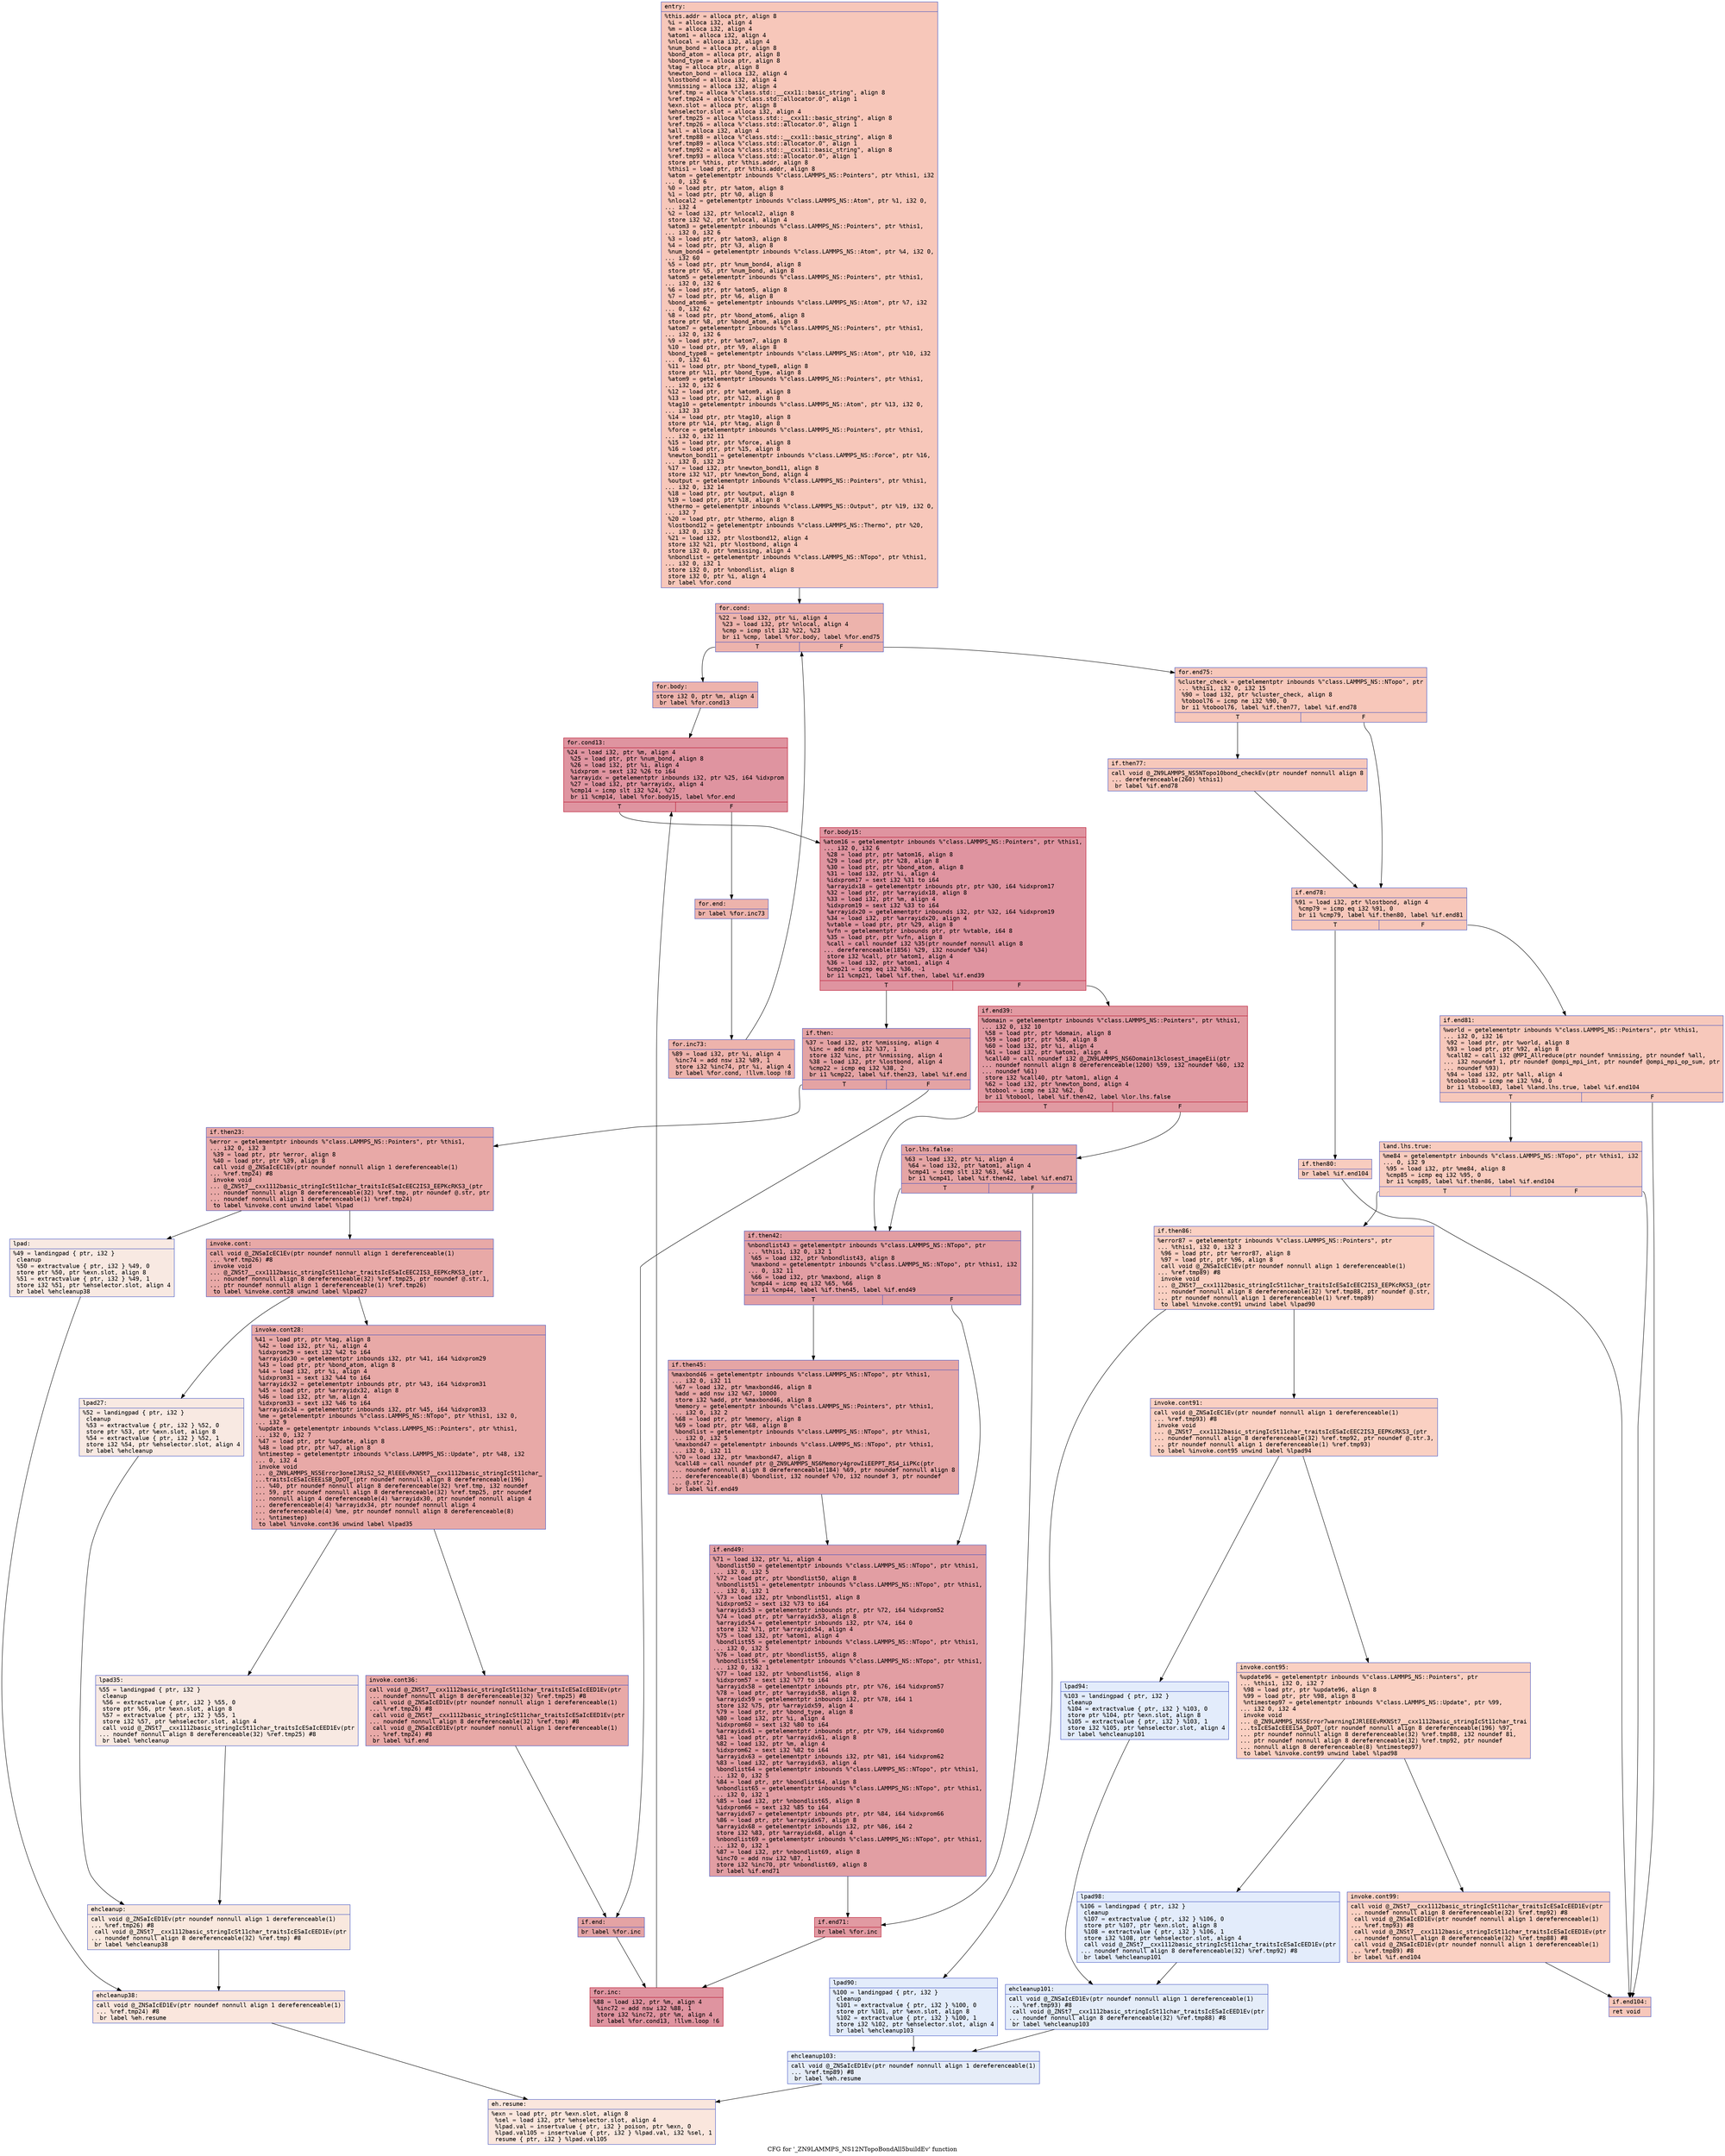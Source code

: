 digraph "CFG for '_ZN9LAMMPS_NS12NTopoBondAll5buildEv' function" {
	label="CFG for '_ZN9LAMMPS_NS12NTopoBondAll5buildEv' function";

	Node0x560d945ccf60 [shape=record,color="#3d50c3ff", style=filled, fillcolor="#ec7f6370" fontname="Courier",label="{entry:\l|  %this.addr = alloca ptr, align 8\l  %i = alloca i32, align 4\l  %m = alloca i32, align 4\l  %atom1 = alloca i32, align 4\l  %nlocal = alloca i32, align 4\l  %num_bond = alloca ptr, align 8\l  %bond_atom = alloca ptr, align 8\l  %bond_type = alloca ptr, align 8\l  %tag = alloca ptr, align 8\l  %newton_bond = alloca i32, align 4\l  %lostbond = alloca i32, align 4\l  %nmissing = alloca i32, align 4\l  %ref.tmp = alloca %\"class.std::__cxx11::basic_string\", align 8\l  %ref.tmp24 = alloca %\"class.std::allocator.0\", align 1\l  %exn.slot = alloca ptr, align 8\l  %ehselector.slot = alloca i32, align 4\l  %ref.tmp25 = alloca %\"class.std::__cxx11::basic_string\", align 8\l  %ref.tmp26 = alloca %\"class.std::allocator.0\", align 1\l  %all = alloca i32, align 4\l  %ref.tmp88 = alloca %\"class.std::__cxx11::basic_string\", align 8\l  %ref.tmp89 = alloca %\"class.std::allocator.0\", align 1\l  %ref.tmp92 = alloca %\"class.std::__cxx11::basic_string\", align 8\l  %ref.tmp93 = alloca %\"class.std::allocator.0\", align 1\l  store ptr %this, ptr %this.addr, align 8\l  %this1 = load ptr, ptr %this.addr, align 8\l  %atom = getelementptr inbounds %\"class.LAMMPS_NS::Pointers\", ptr %this1, i32\l... 0, i32 6\l  %0 = load ptr, ptr %atom, align 8\l  %1 = load ptr, ptr %0, align 8\l  %nlocal2 = getelementptr inbounds %\"class.LAMMPS_NS::Atom\", ptr %1, i32 0,\l... i32 4\l  %2 = load i32, ptr %nlocal2, align 8\l  store i32 %2, ptr %nlocal, align 4\l  %atom3 = getelementptr inbounds %\"class.LAMMPS_NS::Pointers\", ptr %this1,\l... i32 0, i32 6\l  %3 = load ptr, ptr %atom3, align 8\l  %4 = load ptr, ptr %3, align 8\l  %num_bond4 = getelementptr inbounds %\"class.LAMMPS_NS::Atom\", ptr %4, i32 0,\l... i32 60\l  %5 = load ptr, ptr %num_bond4, align 8\l  store ptr %5, ptr %num_bond, align 8\l  %atom5 = getelementptr inbounds %\"class.LAMMPS_NS::Pointers\", ptr %this1,\l... i32 0, i32 6\l  %6 = load ptr, ptr %atom5, align 8\l  %7 = load ptr, ptr %6, align 8\l  %bond_atom6 = getelementptr inbounds %\"class.LAMMPS_NS::Atom\", ptr %7, i32\l... 0, i32 62\l  %8 = load ptr, ptr %bond_atom6, align 8\l  store ptr %8, ptr %bond_atom, align 8\l  %atom7 = getelementptr inbounds %\"class.LAMMPS_NS::Pointers\", ptr %this1,\l... i32 0, i32 6\l  %9 = load ptr, ptr %atom7, align 8\l  %10 = load ptr, ptr %9, align 8\l  %bond_type8 = getelementptr inbounds %\"class.LAMMPS_NS::Atom\", ptr %10, i32\l... 0, i32 61\l  %11 = load ptr, ptr %bond_type8, align 8\l  store ptr %11, ptr %bond_type, align 8\l  %atom9 = getelementptr inbounds %\"class.LAMMPS_NS::Pointers\", ptr %this1,\l... i32 0, i32 6\l  %12 = load ptr, ptr %atom9, align 8\l  %13 = load ptr, ptr %12, align 8\l  %tag10 = getelementptr inbounds %\"class.LAMMPS_NS::Atom\", ptr %13, i32 0,\l... i32 33\l  %14 = load ptr, ptr %tag10, align 8\l  store ptr %14, ptr %tag, align 8\l  %force = getelementptr inbounds %\"class.LAMMPS_NS::Pointers\", ptr %this1,\l... i32 0, i32 11\l  %15 = load ptr, ptr %force, align 8\l  %16 = load ptr, ptr %15, align 8\l  %newton_bond11 = getelementptr inbounds %\"class.LAMMPS_NS::Force\", ptr %16,\l... i32 0, i32 23\l  %17 = load i32, ptr %newton_bond11, align 8\l  store i32 %17, ptr %newton_bond, align 4\l  %output = getelementptr inbounds %\"class.LAMMPS_NS::Pointers\", ptr %this1,\l... i32 0, i32 14\l  %18 = load ptr, ptr %output, align 8\l  %19 = load ptr, ptr %18, align 8\l  %thermo = getelementptr inbounds %\"class.LAMMPS_NS::Output\", ptr %19, i32 0,\l... i32 7\l  %20 = load ptr, ptr %thermo, align 8\l  %lostbond12 = getelementptr inbounds %\"class.LAMMPS_NS::Thermo\", ptr %20,\l... i32 0, i32 5\l  %21 = load i32, ptr %lostbond12, align 4\l  store i32 %21, ptr %lostbond, align 4\l  store i32 0, ptr %nmissing, align 4\l  %nbondlist = getelementptr inbounds %\"class.LAMMPS_NS::NTopo\", ptr %this1,\l... i32 0, i32 1\l  store i32 0, ptr %nbondlist, align 8\l  store i32 0, ptr %i, align 4\l  br label %for.cond\l}"];
	Node0x560d945ccf60 -> Node0x560d945d0fe0[tooltip="entry -> for.cond\nProbability 100.00%" ];
	Node0x560d945d0fe0 [shape=record,color="#3d50c3ff", style=filled, fillcolor="#d6524470" fontname="Courier",label="{for.cond:\l|  %22 = load i32, ptr %i, align 4\l  %23 = load i32, ptr %nlocal, align 4\l  %cmp = icmp slt i32 %22, %23\l  br i1 %cmp, label %for.body, label %for.end75\l|{<s0>T|<s1>F}}"];
	Node0x560d945d0fe0:s0 -> Node0x560d945d1280[tooltip="for.cond -> for.body\nProbability 96.88%" ];
	Node0x560d945d0fe0:s1 -> Node0x560d945d1300[tooltip="for.cond -> for.end75\nProbability 3.12%" ];
	Node0x560d945d1280 [shape=record,color="#3d50c3ff", style=filled, fillcolor="#d6524470" fontname="Courier",label="{for.body:\l|  store i32 0, ptr %m, align 4\l  br label %for.cond13\l}"];
	Node0x560d945d1280 -> Node0x560d945d14d0[tooltip="for.body -> for.cond13\nProbability 100.00%" ];
	Node0x560d945d14d0 [shape=record,color="#b70d28ff", style=filled, fillcolor="#b70d2870" fontname="Courier",label="{for.cond13:\l|  %24 = load i32, ptr %m, align 4\l  %25 = load ptr, ptr %num_bond, align 8\l  %26 = load i32, ptr %i, align 4\l  %idxprom = sext i32 %26 to i64\l  %arrayidx = getelementptr inbounds i32, ptr %25, i64 %idxprom\l  %27 = load i32, ptr %arrayidx, align 4\l  %cmp14 = icmp slt i32 %24, %27\l  br i1 %cmp14, label %for.body15, label %for.end\l|{<s0>T|<s1>F}}"];
	Node0x560d945d14d0:s0 -> Node0x560d945d1ff0[tooltip="for.cond13 -> for.body15\nProbability 96.88%" ];
	Node0x560d945d14d0:s1 -> Node0x560d945d2070[tooltip="for.cond13 -> for.end\nProbability 3.12%" ];
	Node0x560d945d1ff0 [shape=record,color="#b70d28ff", style=filled, fillcolor="#b70d2870" fontname="Courier",label="{for.body15:\l|  %atom16 = getelementptr inbounds %\"class.LAMMPS_NS::Pointers\", ptr %this1,\l... i32 0, i32 6\l  %28 = load ptr, ptr %atom16, align 8\l  %29 = load ptr, ptr %28, align 8\l  %30 = load ptr, ptr %bond_atom, align 8\l  %31 = load i32, ptr %i, align 4\l  %idxprom17 = sext i32 %31 to i64\l  %arrayidx18 = getelementptr inbounds ptr, ptr %30, i64 %idxprom17\l  %32 = load ptr, ptr %arrayidx18, align 8\l  %33 = load i32, ptr %m, align 4\l  %idxprom19 = sext i32 %33 to i64\l  %arrayidx20 = getelementptr inbounds i32, ptr %32, i64 %idxprom19\l  %34 = load i32, ptr %arrayidx20, align 4\l  %vtable = load ptr, ptr %29, align 8\l  %vfn = getelementptr inbounds ptr, ptr %vtable, i64 8\l  %35 = load ptr, ptr %vfn, align 8\l  %call = call noundef i32 %35(ptr noundef nonnull align 8\l... dereferenceable(1856) %29, i32 noundef %34)\l  store i32 %call, ptr %atom1, align 4\l  %36 = load i32, ptr %atom1, align 4\l  %cmp21 = icmp eq i32 %36, -1\l  br i1 %cmp21, label %if.then, label %if.end39\l|{<s0>T|<s1>F}}"];
	Node0x560d945d1ff0:s0 -> Node0x560d945d2e10[tooltip="for.body15 -> if.then\nProbability 37.50%" ];
	Node0x560d945d1ff0:s1 -> Node0x560d945cd640[tooltip="for.body15 -> if.end39\nProbability 62.50%" ];
	Node0x560d945d2e10 [shape=record,color="#3d50c3ff", style=filled, fillcolor="#c32e3170" fontname="Courier",label="{if.then:\l|  %37 = load i32, ptr %nmissing, align 4\l  %inc = add nsw i32 %37, 1\l  store i32 %inc, ptr %nmissing, align 4\l  %38 = load i32, ptr %lostbond, align 4\l  %cmp22 = icmp eq i32 %38, 2\l  br i1 %cmp22, label %if.then23, label %if.end\l|{<s0>T|<s1>F}}"];
	Node0x560d945d2e10:s0 -> Node0x560d945cda70[tooltip="if.then -> if.then23\nProbability 50.00%" ];
	Node0x560d945d2e10:s1 -> Node0x560d945cdaf0[tooltip="if.then -> if.end\nProbability 50.00%" ];
	Node0x560d945cda70 [shape=record,color="#3d50c3ff", style=filled, fillcolor="#ca3b3770" fontname="Courier",label="{if.then23:\l|  %error = getelementptr inbounds %\"class.LAMMPS_NS::Pointers\", ptr %this1,\l... i32 0, i32 3\l  %39 = load ptr, ptr %error, align 8\l  %40 = load ptr, ptr %39, align 8\l  call void @_ZNSaIcEC1Ev(ptr noundef nonnull align 1 dereferenceable(1)\l... %ref.tmp24) #8\l  invoke void\l... @_ZNSt7__cxx1112basic_stringIcSt11char_traitsIcESaIcEEC2IS3_EEPKcRKS3_(ptr\l... noundef nonnull align 8 dereferenceable(32) %ref.tmp, ptr noundef @.str, ptr\l... noundef nonnull align 1 dereferenceable(1) %ref.tmp24)\l          to label %invoke.cont unwind label %lpad\l}"];
	Node0x560d945cda70 -> Node0x560d945d41b0[tooltip="if.then23 -> invoke.cont\nProbability 100.00%" ];
	Node0x560d945cda70 -> Node0x560d945d4260[tooltip="if.then23 -> lpad\nProbability 0.00%" ];
	Node0x560d945d41b0 [shape=record,color="#3d50c3ff", style=filled, fillcolor="#ca3b3770" fontname="Courier",label="{invoke.cont:\l|  call void @_ZNSaIcEC1Ev(ptr noundef nonnull align 1 dereferenceable(1)\l... %ref.tmp26) #8\l  invoke void\l... @_ZNSt7__cxx1112basic_stringIcSt11char_traitsIcESaIcEEC2IS3_EEPKcRKS3_(ptr\l... noundef nonnull align 8 dereferenceable(32) %ref.tmp25, ptr noundef @.str.1,\l... ptr noundef nonnull align 1 dereferenceable(1) %ref.tmp26)\l          to label %invoke.cont28 unwind label %lpad27\l}"];
	Node0x560d945d41b0 -> Node0x560d945d45f0[tooltip="invoke.cont -> invoke.cont28\nProbability 100.00%" ];
	Node0x560d945d41b0 -> Node0x560d945d4640[tooltip="invoke.cont -> lpad27\nProbability 0.00%" ];
	Node0x560d945d45f0 [shape=record,color="#3d50c3ff", style=filled, fillcolor="#ca3b3770" fontname="Courier",label="{invoke.cont28:\l|  %41 = load ptr, ptr %tag, align 8\l  %42 = load i32, ptr %i, align 4\l  %idxprom29 = sext i32 %42 to i64\l  %arrayidx30 = getelementptr inbounds i32, ptr %41, i64 %idxprom29\l  %43 = load ptr, ptr %bond_atom, align 8\l  %44 = load i32, ptr %i, align 4\l  %idxprom31 = sext i32 %44 to i64\l  %arrayidx32 = getelementptr inbounds ptr, ptr %43, i64 %idxprom31\l  %45 = load ptr, ptr %arrayidx32, align 8\l  %46 = load i32, ptr %m, align 4\l  %idxprom33 = sext i32 %46 to i64\l  %arrayidx34 = getelementptr inbounds i32, ptr %45, i64 %idxprom33\l  %me = getelementptr inbounds %\"class.LAMMPS_NS::NTopo\", ptr %this1, i32 0,\l... i32 9\l  %update = getelementptr inbounds %\"class.LAMMPS_NS::Pointers\", ptr %this1,\l... i32 0, i32 7\l  %47 = load ptr, ptr %update, align 8\l  %48 = load ptr, ptr %47, align 8\l  %ntimestep = getelementptr inbounds %\"class.LAMMPS_NS::Update\", ptr %48, i32\l... 0, i32 4\l  invoke void\l... @_ZN9LAMMPS_NS5Error3oneIJRiS2_S2_RlEEEvRKNSt7__cxx1112basic_stringIcSt11char_\l...traitsIcESaIcEEEiSB_DpOT_(ptr noundef nonnull align 8 dereferenceable(196)\l... %40, ptr noundef nonnull align 8 dereferenceable(32) %ref.tmp, i32 noundef\l... 59, ptr noundef nonnull align 8 dereferenceable(32) %ref.tmp25, ptr noundef\l... nonnull align 4 dereferenceable(4) %arrayidx30, ptr noundef nonnull align 4\l... dereferenceable(4) %arrayidx34, ptr noundef nonnull align 4\l... dereferenceable(4) %me, ptr noundef nonnull align 8 dereferenceable(8)\l... %ntimestep)\l          to label %invoke.cont36 unwind label %lpad35\l}"];
	Node0x560d945d45f0 -> Node0x560d945d45a0[tooltip="invoke.cont28 -> invoke.cont36\nProbability 100.00%" ];
	Node0x560d945d45f0 -> Node0x560d945d5c70[tooltip="invoke.cont28 -> lpad35\nProbability 0.00%" ];
	Node0x560d945d45a0 [shape=record,color="#3d50c3ff", style=filled, fillcolor="#ca3b3770" fontname="Courier",label="{invoke.cont36:\l|  call void @_ZNSt7__cxx1112basic_stringIcSt11char_traitsIcESaIcEED1Ev(ptr\l... noundef nonnull align 8 dereferenceable(32) %ref.tmp25) #8\l  call void @_ZNSaIcED1Ev(ptr noundef nonnull align 1 dereferenceable(1)\l... %ref.tmp26) #8\l  call void @_ZNSt7__cxx1112basic_stringIcSt11char_traitsIcESaIcEED1Ev(ptr\l... noundef nonnull align 8 dereferenceable(32) %ref.tmp) #8\l  call void @_ZNSaIcED1Ev(ptr noundef nonnull align 1 dereferenceable(1)\l... %ref.tmp24) #8\l  br label %if.end\l}"];
	Node0x560d945d45a0 -> Node0x560d945cdaf0[tooltip="invoke.cont36 -> if.end\nProbability 100.00%" ];
	Node0x560d945d4260 [shape=record,color="#3d50c3ff", style=filled, fillcolor="#efcebd70" fontname="Courier",label="{lpad:\l|  %49 = landingpad \{ ptr, i32 \}\l          cleanup\l  %50 = extractvalue \{ ptr, i32 \} %49, 0\l  store ptr %50, ptr %exn.slot, align 8\l  %51 = extractvalue \{ ptr, i32 \} %49, 1\l  store i32 %51, ptr %ehselector.slot, align 4\l  br label %ehcleanup38\l}"];
	Node0x560d945d4260 -> Node0x560d945d6940[tooltip="lpad -> ehcleanup38\nProbability 100.00%" ];
	Node0x560d945d4640 [shape=record,color="#3d50c3ff", style=filled, fillcolor="#efcebd70" fontname="Courier",label="{lpad27:\l|  %52 = landingpad \{ ptr, i32 \}\l          cleanup\l  %53 = extractvalue \{ ptr, i32 \} %52, 0\l  store ptr %53, ptr %exn.slot, align 8\l  %54 = extractvalue \{ ptr, i32 \} %52, 1\l  store i32 %54, ptr %ehselector.slot, align 4\l  br label %ehcleanup\l}"];
	Node0x560d945d4640 -> Node0x560d945d6d10[tooltip="lpad27 -> ehcleanup\nProbability 100.00%" ];
	Node0x560d945d5c70 [shape=record,color="#3d50c3ff", style=filled, fillcolor="#efcebd70" fontname="Courier",label="{lpad35:\l|  %55 = landingpad \{ ptr, i32 \}\l          cleanup\l  %56 = extractvalue \{ ptr, i32 \} %55, 0\l  store ptr %56, ptr %exn.slot, align 8\l  %57 = extractvalue \{ ptr, i32 \} %55, 1\l  store i32 %57, ptr %ehselector.slot, align 4\l  call void @_ZNSt7__cxx1112basic_stringIcSt11char_traitsIcESaIcEED1Ev(ptr\l... noundef nonnull align 8 dereferenceable(32) %ref.tmp25) #8\l  br label %ehcleanup\l}"];
	Node0x560d945d5c70 -> Node0x560d945d6d10[tooltip="lpad35 -> ehcleanup\nProbability 100.00%" ];
	Node0x560d945d6d10 [shape=record,color="#3d50c3ff", style=filled, fillcolor="#f2cab570" fontname="Courier",label="{ehcleanup:\l|  call void @_ZNSaIcED1Ev(ptr noundef nonnull align 1 dereferenceable(1)\l... %ref.tmp26) #8\l  call void @_ZNSt7__cxx1112basic_stringIcSt11char_traitsIcESaIcEED1Ev(ptr\l... noundef nonnull align 8 dereferenceable(32) %ref.tmp) #8\l  br label %ehcleanup38\l}"];
	Node0x560d945d6d10 -> Node0x560d945d6940[tooltip="ehcleanup -> ehcleanup38\nProbability 100.00%" ];
	Node0x560d945d6940 [shape=record,color="#3d50c3ff", style=filled, fillcolor="#f3c7b170" fontname="Courier",label="{ehcleanup38:\l|  call void @_ZNSaIcED1Ev(ptr noundef nonnull align 1 dereferenceable(1)\l... %ref.tmp24) #8\l  br label %eh.resume\l}"];
	Node0x560d945d6940 -> Node0x560d945d7620[tooltip="ehcleanup38 -> eh.resume\nProbability 100.00%" ];
	Node0x560d945cdaf0 [shape=record,color="#3d50c3ff", style=filled, fillcolor="#c32e3170" fontname="Courier",label="{if.end:\l|  br label %for.inc\l}"];
	Node0x560d945cdaf0 -> Node0x560d945d76e0[tooltip="if.end -> for.inc\nProbability 100.00%" ];
	Node0x560d945cd640 [shape=record,color="#b70d28ff", style=filled, fillcolor="#bb1b2c70" fontname="Courier",label="{if.end39:\l|  %domain = getelementptr inbounds %\"class.LAMMPS_NS::Pointers\", ptr %this1,\l... i32 0, i32 10\l  %58 = load ptr, ptr %domain, align 8\l  %59 = load ptr, ptr %58, align 8\l  %60 = load i32, ptr %i, align 4\l  %61 = load i32, ptr %atom1, align 4\l  %call40 = call noundef i32 @_ZN9LAMMPS_NS6Domain13closest_imageEii(ptr\l... noundef nonnull align 8 dereferenceable(1200) %59, i32 noundef %60, i32\l... noundef %61)\l  store i32 %call40, ptr %atom1, align 4\l  %62 = load i32, ptr %newton_bond, align 4\l  %tobool = icmp ne i32 %62, 0\l  br i1 %tobool, label %if.then42, label %lor.lhs.false\l|{<s0>T|<s1>F}}"];
	Node0x560d945cd640:s0 -> Node0x560d945d8de0[tooltip="if.end39 -> if.then42\nProbability 62.50%" ];
	Node0x560d945cd640:s1 -> Node0x560d945d8e90[tooltip="if.end39 -> lor.lhs.false\nProbability 37.50%" ];
	Node0x560d945d8e90 [shape=record,color="#3d50c3ff", style=filled, fillcolor="#c5333470" fontname="Courier",label="{lor.lhs.false:\l|  %63 = load i32, ptr %i, align 4\l  %64 = load i32, ptr %atom1, align 4\l  %cmp41 = icmp slt i32 %63, %64\l  br i1 %cmp41, label %if.then42, label %if.end71\l|{<s0>T|<s1>F}}"];
	Node0x560d945d8e90:s0 -> Node0x560d945d8de0[tooltip="lor.lhs.false -> if.then42\nProbability 50.00%" ];
	Node0x560d945d8e90:s1 -> Node0x560d945d91d0[tooltip="lor.lhs.false -> if.end71\nProbability 50.00%" ];
	Node0x560d945d8de0 [shape=record,color="#3d50c3ff", style=filled, fillcolor="#be242e70" fontname="Courier",label="{if.then42:\l|  %nbondlist43 = getelementptr inbounds %\"class.LAMMPS_NS::NTopo\", ptr\l... %this1, i32 0, i32 1\l  %65 = load i32, ptr %nbondlist43, align 8\l  %maxbond = getelementptr inbounds %\"class.LAMMPS_NS::NTopo\", ptr %this1, i32\l... 0, i32 11\l  %66 = load i32, ptr %maxbond, align 8\l  %cmp44 = icmp eq i32 %65, %66\l  br i1 %cmp44, label %if.then45, label %if.end49\l|{<s0>T|<s1>F}}"];
	Node0x560d945d8de0:s0 -> Node0x560d945d18a0[tooltip="if.then42 -> if.then45\nProbability 50.00%" ];
	Node0x560d945d8de0:s1 -> Node0x560d945d1920[tooltip="if.then42 -> if.end49\nProbability 50.00%" ];
	Node0x560d945d18a0 [shape=record,color="#3d50c3ff", style=filled, fillcolor="#c5333470" fontname="Courier",label="{if.then45:\l|  %maxbond46 = getelementptr inbounds %\"class.LAMMPS_NS::NTopo\", ptr %this1,\l... i32 0, i32 11\l  %67 = load i32, ptr %maxbond46, align 8\l  %add = add nsw i32 %67, 10000\l  store i32 %add, ptr %maxbond46, align 8\l  %memory = getelementptr inbounds %\"class.LAMMPS_NS::Pointers\", ptr %this1,\l... i32 0, i32 2\l  %68 = load ptr, ptr %memory, align 8\l  %69 = load ptr, ptr %68, align 8\l  %bondlist = getelementptr inbounds %\"class.LAMMPS_NS::NTopo\", ptr %this1,\l... i32 0, i32 5\l  %maxbond47 = getelementptr inbounds %\"class.LAMMPS_NS::NTopo\", ptr %this1,\l... i32 0, i32 11\l  %70 = load i32, ptr %maxbond47, align 8\l  %call48 = call noundef ptr @_ZN9LAMMPS_NS6Memory4growIiEEPPT_RS4_iiPKc(ptr\l... noundef nonnull align 8 dereferenceable(184) %69, ptr noundef nonnull align 8\l... dereferenceable(8) %bondlist, i32 noundef %70, i32 noundef 3, ptr noundef\l... @.str.2)\l  br label %if.end49\l}"];
	Node0x560d945d18a0 -> Node0x560d945d1920[tooltip="if.then45 -> if.end49\nProbability 100.00%" ];
	Node0x560d945d1920 [shape=record,color="#3d50c3ff", style=filled, fillcolor="#be242e70" fontname="Courier",label="{if.end49:\l|  %71 = load i32, ptr %i, align 4\l  %bondlist50 = getelementptr inbounds %\"class.LAMMPS_NS::NTopo\", ptr %this1,\l... i32 0, i32 5\l  %72 = load ptr, ptr %bondlist50, align 8\l  %nbondlist51 = getelementptr inbounds %\"class.LAMMPS_NS::NTopo\", ptr %this1,\l... i32 0, i32 1\l  %73 = load i32, ptr %nbondlist51, align 8\l  %idxprom52 = sext i32 %73 to i64\l  %arrayidx53 = getelementptr inbounds ptr, ptr %72, i64 %idxprom52\l  %74 = load ptr, ptr %arrayidx53, align 8\l  %arrayidx54 = getelementptr inbounds i32, ptr %74, i64 0\l  store i32 %71, ptr %arrayidx54, align 4\l  %75 = load i32, ptr %atom1, align 4\l  %bondlist55 = getelementptr inbounds %\"class.LAMMPS_NS::NTopo\", ptr %this1,\l... i32 0, i32 5\l  %76 = load ptr, ptr %bondlist55, align 8\l  %nbondlist56 = getelementptr inbounds %\"class.LAMMPS_NS::NTopo\", ptr %this1,\l... i32 0, i32 1\l  %77 = load i32, ptr %nbondlist56, align 8\l  %idxprom57 = sext i32 %77 to i64\l  %arrayidx58 = getelementptr inbounds ptr, ptr %76, i64 %idxprom57\l  %78 = load ptr, ptr %arrayidx58, align 8\l  %arrayidx59 = getelementptr inbounds i32, ptr %78, i64 1\l  store i32 %75, ptr %arrayidx59, align 4\l  %79 = load ptr, ptr %bond_type, align 8\l  %80 = load i32, ptr %i, align 4\l  %idxprom60 = sext i32 %80 to i64\l  %arrayidx61 = getelementptr inbounds ptr, ptr %79, i64 %idxprom60\l  %81 = load ptr, ptr %arrayidx61, align 8\l  %82 = load i32, ptr %m, align 4\l  %idxprom62 = sext i32 %82 to i64\l  %arrayidx63 = getelementptr inbounds i32, ptr %81, i64 %idxprom62\l  %83 = load i32, ptr %arrayidx63, align 4\l  %bondlist64 = getelementptr inbounds %\"class.LAMMPS_NS::NTopo\", ptr %this1,\l... i32 0, i32 5\l  %84 = load ptr, ptr %bondlist64, align 8\l  %nbondlist65 = getelementptr inbounds %\"class.LAMMPS_NS::NTopo\", ptr %this1,\l... i32 0, i32 1\l  %85 = load i32, ptr %nbondlist65, align 8\l  %idxprom66 = sext i32 %85 to i64\l  %arrayidx67 = getelementptr inbounds ptr, ptr %84, i64 %idxprom66\l  %86 = load ptr, ptr %arrayidx67, align 8\l  %arrayidx68 = getelementptr inbounds i32, ptr %86, i64 2\l  store i32 %83, ptr %arrayidx68, align 4\l  %nbondlist69 = getelementptr inbounds %\"class.LAMMPS_NS::NTopo\", ptr %this1,\l... i32 0, i32 1\l  %87 = load i32, ptr %nbondlist69, align 8\l  %inc70 = add nsw i32 %87, 1\l  store i32 %inc70, ptr %nbondlist69, align 8\l  br label %if.end71\l}"];
	Node0x560d945d1920 -> Node0x560d945d91d0[tooltip="if.end49 -> if.end71\nProbability 100.00%" ];
	Node0x560d945d91d0 [shape=record,color="#b70d28ff", style=filled, fillcolor="#bb1b2c70" fontname="Courier",label="{if.end71:\l|  br label %for.inc\l}"];
	Node0x560d945d91d0 -> Node0x560d945d76e0[tooltip="if.end71 -> for.inc\nProbability 100.00%" ];
	Node0x560d945d76e0 [shape=record,color="#b70d28ff", style=filled, fillcolor="#b70d2870" fontname="Courier",label="{for.inc:\l|  %88 = load i32, ptr %m, align 4\l  %inc72 = add nsw i32 %88, 1\l  store i32 %inc72, ptr %m, align 4\l  br label %for.cond13, !llvm.loop !6\l}"];
	Node0x560d945d76e0 -> Node0x560d945d14d0[tooltip="for.inc -> for.cond13\nProbability 100.00%" ];
	Node0x560d945d2070 [shape=record,color="#3d50c3ff", style=filled, fillcolor="#d6524470" fontname="Courier",label="{for.end:\l|  br label %for.inc73\l}"];
	Node0x560d945d2070 -> Node0x560d945dd290[tooltip="for.end -> for.inc73\nProbability 100.00%" ];
	Node0x560d945dd290 [shape=record,color="#3d50c3ff", style=filled, fillcolor="#d6524470" fontname="Courier",label="{for.inc73:\l|  %89 = load i32, ptr %i, align 4\l  %inc74 = add nsw i32 %89, 1\l  store i32 %inc74, ptr %i, align 4\l  br label %for.cond, !llvm.loop !8\l}"];
	Node0x560d945dd290 -> Node0x560d945d0fe0[tooltip="for.inc73 -> for.cond\nProbability 100.00%" ];
	Node0x560d945d1300 [shape=record,color="#3d50c3ff", style=filled, fillcolor="#ec7f6370" fontname="Courier",label="{for.end75:\l|  %cluster_check = getelementptr inbounds %\"class.LAMMPS_NS::NTopo\", ptr\l... %this1, i32 0, i32 15\l  %90 = load i32, ptr %cluster_check, align 8\l  %tobool76 = icmp ne i32 %90, 0\l  br i1 %tobool76, label %if.then77, label %if.end78\l|{<s0>T|<s1>F}}"];
	Node0x560d945d1300:s0 -> Node0x560d945dd970[tooltip="for.end75 -> if.then77\nProbability 62.50%" ];
	Node0x560d945d1300:s1 -> Node0x560d945dd9f0[tooltip="for.end75 -> if.end78\nProbability 37.50%" ];
	Node0x560d945dd970 [shape=record,color="#3d50c3ff", style=filled, fillcolor="#ed836670" fontname="Courier",label="{if.then77:\l|  call void @_ZN9LAMMPS_NS5NTopo10bond_checkEv(ptr noundef nonnull align 8\l... dereferenceable(260) %this1)\l  br label %if.end78\l}"];
	Node0x560d945dd970 -> Node0x560d945dd9f0[tooltip="if.then77 -> if.end78\nProbability 100.00%" ];
	Node0x560d945dd9f0 [shape=record,color="#3d50c3ff", style=filled, fillcolor="#ec7f6370" fontname="Courier",label="{if.end78:\l|  %91 = load i32, ptr %lostbond, align 4\l  %cmp79 = icmp eq i32 %91, 0\l  br i1 %cmp79, label %if.then80, label %if.end81\l|{<s0>T|<s1>F}}"];
	Node0x560d945dd9f0:s0 -> Node0x560d945dde90[tooltip="if.end78 -> if.then80\nProbability 37.50%" ];
	Node0x560d945dd9f0:s1 -> Node0x560d945ddee0[tooltip="if.end78 -> if.end81\nProbability 62.50%" ];
	Node0x560d945dde90 [shape=record,color="#3d50c3ff", style=filled, fillcolor="#f08b6e70" fontname="Courier",label="{if.then80:\l|  br label %if.end104\l}"];
	Node0x560d945dde90 -> Node0x560d945de010[tooltip="if.then80 -> if.end104\nProbability 100.00%" ];
	Node0x560d945ddee0 [shape=record,color="#3d50c3ff", style=filled, fillcolor="#ed836670" fontname="Courier",label="{if.end81:\l|  %world = getelementptr inbounds %\"class.LAMMPS_NS::Pointers\", ptr %this1,\l... i32 0, i32 16\l  %92 = load ptr, ptr %world, align 8\l  %93 = load ptr, ptr %92, align 8\l  %call82 = call i32 @MPI_Allreduce(ptr noundef %nmissing, ptr noundef %all,\l... i32 noundef 1, ptr noundef @ompi_mpi_int, ptr noundef @ompi_mpi_op_sum, ptr\l... noundef %93)\l  %94 = load i32, ptr %all, align 4\l  %tobool83 = icmp ne i32 %94, 0\l  br i1 %tobool83, label %land.lhs.true, label %if.end104\l|{<s0>T|<s1>F}}"];
	Node0x560d945ddee0:s0 -> Node0x560d945de6a0[tooltip="if.end81 -> land.lhs.true\nProbability 62.50%" ];
	Node0x560d945ddee0:s1 -> Node0x560d945de010[tooltip="if.end81 -> if.end104\nProbability 37.50%" ];
	Node0x560d945de6a0 [shape=record,color="#3d50c3ff", style=filled, fillcolor="#f08b6e70" fontname="Courier",label="{land.lhs.true:\l|  %me84 = getelementptr inbounds %\"class.LAMMPS_NS::NTopo\", ptr %this1, i32\l... 0, i32 9\l  %95 = load i32, ptr %me84, align 8\l  %cmp85 = icmp eq i32 %95, 0\l  br i1 %cmp85, label %if.then86, label %if.end104\l|{<s0>T|<s1>F}}"];
	Node0x560d945de6a0:s0 -> Node0x560d945d51b0[tooltip="land.lhs.true -> if.then86\nProbability 37.50%" ];
	Node0x560d945de6a0:s1 -> Node0x560d945de010[tooltip="land.lhs.true -> if.end104\nProbability 62.50%" ];
	Node0x560d945d51b0 [shape=record,color="#3d50c3ff", style=filled, fillcolor="#f3947570" fontname="Courier",label="{if.then86:\l|  %error87 = getelementptr inbounds %\"class.LAMMPS_NS::Pointers\", ptr\l... %this1, i32 0, i32 3\l  %96 = load ptr, ptr %error87, align 8\l  %97 = load ptr, ptr %96, align 8\l  call void @_ZNSaIcEC1Ev(ptr noundef nonnull align 1 dereferenceable(1)\l... %ref.tmp89) #8\l  invoke void\l... @_ZNSt7__cxx1112basic_stringIcSt11char_traitsIcESaIcEEC2IS3_EEPKcRKS3_(ptr\l... noundef nonnull align 8 dereferenceable(32) %ref.tmp88, ptr noundef @.str,\l... ptr noundef nonnull align 1 dereferenceable(1) %ref.tmp89)\l          to label %invoke.cont91 unwind label %lpad90\l}"];
	Node0x560d945d51b0 -> Node0x560d945d5640[tooltip="if.then86 -> invoke.cont91\nProbability 100.00%" ];
	Node0x560d945d51b0 -> Node0x560d945d56c0[tooltip="if.then86 -> lpad90\nProbability 0.00%" ];
	Node0x560d945d5640 [shape=record,color="#3d50c3ff", style=filled, fillcolor="#f3947570" fontname="Courier",label="{invoke.cont91:\l|  call void @_ZNSaIcEC1Ev(ptr noundef nonnull align 1 dereferenceable(1)\l... %ref.tmp93) #8\l  invoke void\l... @_ZNSt7__cxx1112basic_stringIcSt11char_traitsIcESaIcEEC2IS3_EEPKcRKS3_(ptr\l... noundef nonnull align 8 dereferenceable(32) %ref.tmp92, ptr noundef @.str.3,\l... ptr noundef nonnull align 1 dereferenceable(1) %ref.tmp93)\l          to label %invoke.cont95 unwind label %lpad94\l}"];
	Node0x560d945d5640 -> Node0x560d945dfa10[tooltip="invoke.cont91 -> invoke.cont95\nProbability 100.00%" ];
	Node0x560d945d5640 -> Node0x560d945dfa60[tooltip="invoke.cont91 -> lpad94\nProbability 0.00%" ];
	Node0x560d945dfa10 [shape=record,color="#3d50c3ff", style=filled, fillcolor="#f3947570" fontname="Courier",label="{invoke.cont95:\l|  %update96 = getelementptr inbounds %\"class.LAMMPS_NS::Pointers\", ptr\l... %this1, i32 0, i32 7\l  %98 = load ptr, ptr %update96, align 8\l  %99 = load ptr, ptr %98, align 8\l  %ntimestep97 = getelementptr inbounds %\"class.LAMMPS_NS::Update\", ptr %99,\l... i32 0, i32 4\l  invoke void\l... @_ZN9LAMMPS_NS5Error7warningIJRlEEEvRKNSt7__cxx1112basic_stringIcSt11char_trai\l...tsIcESaIcEEEiSA_DpOT_(ptr noundef nonnull align 8 dereferenceable(196) %97,\l... ptr noundef nonnull align 8 dereferenceable(32) %ref.tmp88, i32 noundef 81,\l... ptr noundef nonnull align 8 dereferenceable(32) %ref.tmp92, ptr noundef\l... nonnull align 8 dereferenceable(8) %ntimestep97)\l          to label %invoke.cont99 unwind label %lpad98\l}"];
	Node0x560d945dfa10 -> Node0x560d945df9c0[tooltip="invoke.cont95 -> invoke.cont99\nProbability 100.00%" ];
	Node0x560d945dfa10 -> Node0x560d945e0050[tooltip="invoke.cont95 -> lpad98\nProbability 0.00%" ];
	Node0x560d945df9c0 [shape=record,color="#3d50c3ff", style=filled, fillcolor="#f3947570" fontname="Courier",label="{invoke.cont99:\l|  call void @_ZNSt7__cxx1112basic_stringIcSt11char_traitsIcESaIcEED1Ev(ptr\l... noundef nonnull align 8 dereferenceable(32) %ref.tmp92) #8\l  call void @_ZNSaIcED1Ev(ptr noundef nonnull align 1 dereferenceable(1)\l... %ref.tmp93) #8\l  call void @_ZNSt7__cxx1112basic_stringIcSt11char_traitsIcESaIcEED1Ev(ptr\l... noundef nonnull align 8 dereferenceable(32) %ref.tmp88) #8\l  call void @_ZNSaIcED1Ev(ptr noundef nonnull align 1 dereferenceable(1)\l... %ref.tmp89) #8\l  br label %if.end104\l}"];
	Node0x560d945df9c0 -> Node0x560d945de010[tooltip="invoke.cont99 -> if.end104\nProbability 100.00%" ];
	Node0x560d945d56c0 [shape=record,color="#3d50c3ff", style=filled, fillcolor="#bfd3f670" fontname="Courier",label="{lpad90:\l|  %100 = landingpad \{ ptr, i32 \}\l          cleanup\l  %101 = extractvalue \{ ptr, i32 \} %100, 0\l  store ptr %101, ptr %exn.slot, align 8\l  %102 = extractvalue \{ ptr, i32 \} %100, 1\l  store i32 %102, ptr %ehselector.slot, align 4\l  br label %ehcleanup103\l}"];
	Node0x560d945d56c0 -> Node0x560d945e0ad0[tooltip="lpad90 -> ehcleanup103\nProbability 100.00%" ];
	Node0x560d945dfa60 [shape=record,color="#3d50c3ff", style=filled, fillcolor="#bfd3f670" fontname="Courier",label="{lpad94:\l|  %103 = landingpad \{ ptr, i32 \}\l          cleanup\l  %104 = extractvalue \{ ptr, i32 \} %103, 0\l  store ptr %104, ptr %exn.slot, align 8\l  %105 = extractvalue \{ ptr, i32 \} %103, 1\l  store i32 %105, ptr %ehselector.slot, align 4\l  br label %ehcleanup101\l}"];
	Node0x560d945dfa60 -> Node0x560d945e0e40[tooltip="lpad94 -> ehcleanup101\nProbability 100.00%" ];
	Node0x560d945e0050 [shape=record,color="#3d50c3ff", style=filled, fillcolor="#bfd3f670" fontname="Courier",label="{lpad98:\l|  %106 = landingpad \{ ptr, i32 \}\l          cleanup\l  %107 = extractvalue \{ ptr, i32 \} %106, 0\l  store ptr %107, ptr %exn.slot, align 8\l  %108 = extractvalue \{ ptr, i32 \} %106, 1\l  store i32 %108, ptr %ehselector.slot, align 4\l  call void @_ZNSt7__cxx1112basic_stringIcSt11char_traitsIcESaIcEED1Ev(ptr\l... noundef nonnull align 8 dereferenceable(32) %ref.tmp92) #8\l  br label %ehcleanup101\l}"];
	Node0x560d945e0050 -> Node0x560d945e0e40[tooltip="lpad98 -> ehcleanup101\nProbability 100.00%" ];
	Node0x560d945e0e40 [shape=record,color="#3d50c3ff", style=filled, fillcolor="#c5d6f270" fontname="Courier",label="{ehcleanup101:\l|  call void @_ZNSaIcED1Ev(ptr noundef nonnull align 1 dereferenceable(1)\l... %ref.tmp93) #8\l  call void @_ZNSt7__cxx1112basic_stringIcSt11char_traitsIcESaIcEED1Ev(ptr\l... noundef nonnull align 8 dereferenceable(32) %ref.tmp88) #8\l  br label %ehcleanup103\l}"];
	Node0x560d945e0e40 -> Node0x560d945e0ad0[tooltip="ehcleanup101 -> ehcleanup103\nProbability 100.00%" ];
	Node0x560d945e0ad0 [shape=record,color="#3d50c3ff", style=filled, fillcolor="#c7d7f070" fontname="Courier",label="{ehcleanup103:\l|  call void @_ZNSaIcED1Ev(ptr noundef nonnull align 1 dereferenceable(1)\l... %ref.tmp89) #8\l  br label %eh.resume\l}"];
	Node0x560d945e0ad0 -> Node0x560d945d7620[tooltip="ehcleanup103 -> eh.resume\nProbability 100.00%" ];
	Node0x560d945de010 [shape=record,color="#3d50c3ff", style=filled, fillcolor="#ec7f6370" fontname="Courier",label="{if.end104:\l|  ret void\l}"];
	Node0x560d945d7620 [shape=record,color="#3d50c3ff", style=filled, fillcolor="#f3c7b170" fontname="Courier",label="{eh.resume:\l|  %exn = load ptr, ptr %exn.slot, align 8\l  %sel = load i32, ptr %ehselector.slot, align 4\l  %lpad.val = insertvalue \{ ptr, i32 \} poison, ptr %exn, 0\l  %lpad.val105 = insertvalue \{ ptr, i32 \} %lpad.val, i32 %sel, 1\l  resume \{ ptr, i32 \} %lpad.val105\l}"];
}
